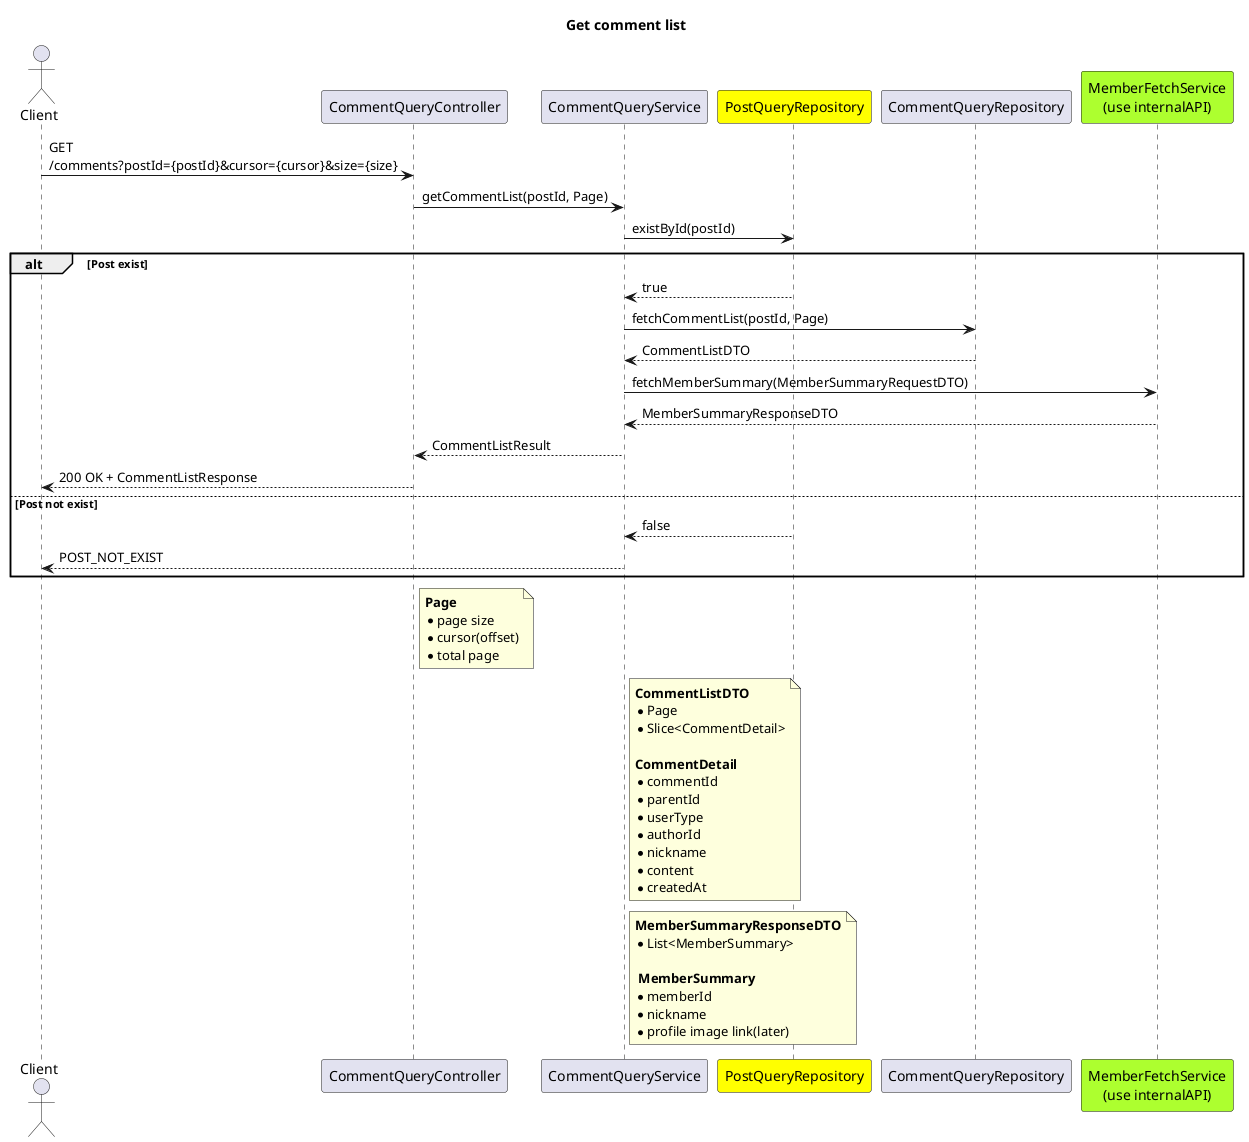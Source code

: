 @startuml getCommentListSeq
title Get comment list

actor Client
participant CommentQueryController
participant CommentQueryService
participant PostQueryRepository #Yellow
participant CommentQueryRepository
participant "MemberFetchService\n(use internalAPI)" as MemberFetchService #GreenYellow

Client -> CommentQueryController : GET\n/comments?postId={postId}&cursor={cursor}&size={size}
CommentQueryController -> CommentQueryService : getCommentList(postId, Page)

CommentQueryService -> PostQueryRepository : existById(postId)
alt Post exist
PostQueryRepository --> CommentQueryService : true
CommentQueryService -> CommentQueryRepository : fetchCommentList(postId, Page)
CommentQueryRepository --> CommentQueryService : CommentListDTO
CommentQueryService -> MemberFetchService : fetchMemberSummary(MemberSummaryRequestDTO)
MemberFetchService --> CommentQueryService : MemberSummaryResponseDTO

CommentQueryService --> CommentQueryController : CommentListResult
CommentQueryController --> Client :  200 OK + CommentListResponse

else Post not exist
PostQueryRepository --> CommentQueryService : false
CommentQueryService --> Client : POST_NOT_EXIST
end

note right of CommentQueryController
<b>Page</b>
* page size
* cursor(offset)
* total page
end note

note right of CommentQueryService
<b>CommentListDTO</b>
* Page
* Slice<CommentDetail>

<b>CommentDetail</b>
* commentId
* parentId
* userType
* authorId
* nickname
* content
* createdAt
end note

note right of CommentQueryService
<b>MemberSummaryResponseDTO</b>
* List<MemberSummary>

<b> MemberSummary</b>
* memberId
* nickname
* profile image link(later)
end note
@enduml
